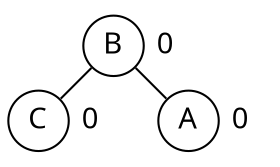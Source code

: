 graph G {
    layout=neato;
    node[shape=circle, fixedsize=true, width=0.40, fontname="sans"];

    B       [pos=" 0.00, 0.50!"];
    B_label [pos=" 0.35, 0.50!", shape=plaintext, label="0"];

    C       [pos="-0.50, 0.00!"];
    C_label [pos="-0.15, 0.00!", shape=plaintext, label="0"];

    A       [pos=" 0.50, 0.00!"];
    A_label [pos=" 0.85, 0.00!", shape=plaintext, label="0"];

    B -- {A, C};
}
